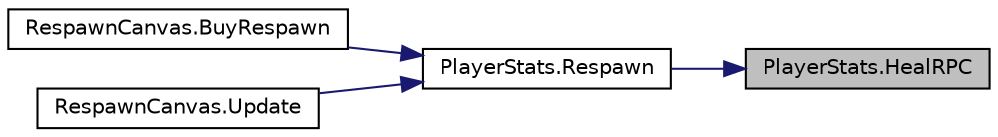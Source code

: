 digraph "PlayerStats.HealRPC"
{
 // INTERACTIVE_SVG=YES
 // LATEX_PDF_SIZE
  edge [fontname="Helvetica",fontsize="10",labelfontname="Helvetica",labelfontsize="10"];
  node [fontname="Helvetica",fontsize="10",shape=record];
  rankdir="RL";
  Node1 [label="PlayerStats.HealRPC",height=0.2,width=0.4,color="black", fillcolor="grey75", style="filled", fontcolor="black",tooltip=" "];
  Node1 -> Node2 [dir="back",color="midnightblue",fontsize="10",style="solid",fontname="Helvetica"];
  Node2 [label="PlayerStats.Respawn",height=0.2,width=0.4,color="black", fillcolor="white", style="filled",URL="$class_player_stats.html#a27fb46ca044608f34db45eb95ac16b4c",tooltip="This is triggered when the player respawns."];
  Node2 -> Node3 [dir="back",color="midnightblue",fontsize="10",style="solid",fontname="Helvetica"];
  Node3 [label="RespawnCanvas.BuyRespawn",height=0.2,width=0.4,color="black", fillcolor="white", style="filled",URL="$class_respawn_canvas.html#aeb8465a7dc3b9f4fe6a36afc1c8bcf9a",tooltip=" "];
  Node2 -> Node4 [dir="back",color="midnightblue",fontsize="10",style="solid",fontname="Helvetica"];
  Node4 [label="RespawnCanvas.Update",height=0.2,width=0.4,color="black", fillcolor="white", style="filled",URL="$class_respawn_canvas.html#a272c2f78c7bfbeb481fcb4b737fe446c",tooltip=" "];
}
